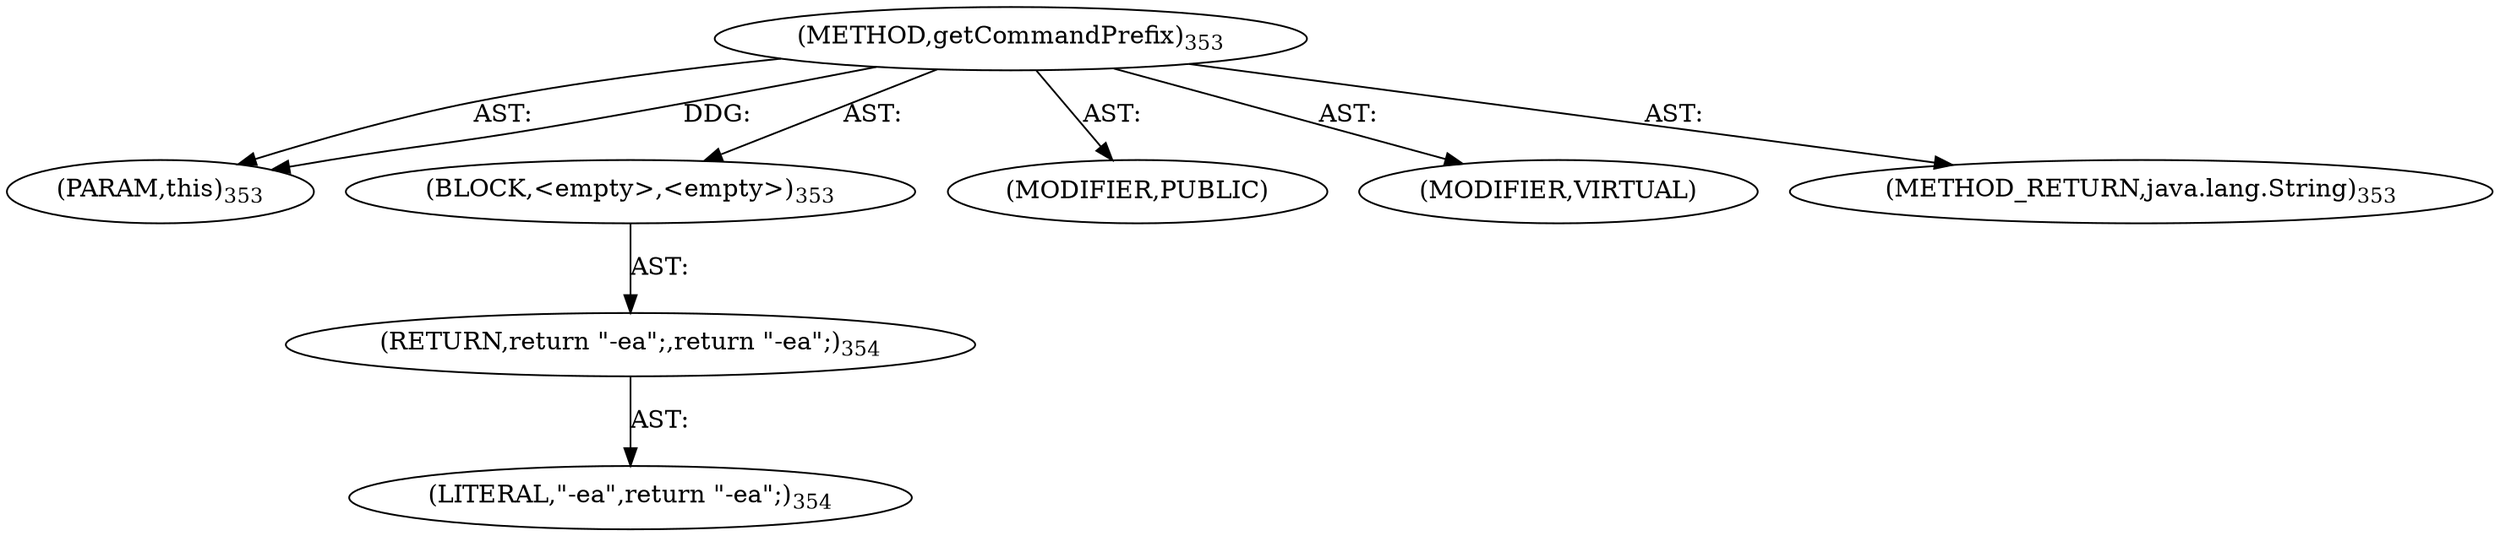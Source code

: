 digraph "getCommandPrefix" {  
"111669149714" [label = <(METHOD,getCommandPrefix)<SUB>353</SUB>> ]
"115964117019" [label = <(PARAM,this)<SUB>353</SUB>> ]
"25769803813" [label = <(BLOCK,&lt;empty&gt;,&lt;empty&gt;)<SUB>353</SUB>> ]
"146028888072" [label = <(RETURN,return &quot;-ea&quot;;,return &quot;-ea&quot;;)<SUB>354</SUB>> ]
"90194313240" [label = <(LITERAL,&quot;-ea&quot;,return &quot;-ea&quot;;)<SUB>354</SUB>> ]
"133143986219" [label = <(MODIFIER,PUBLIC)> ]
"133143986220" [label = <(MODIFIER,VIRTUAL)> ]
"128849018898" [label = <(METHOD_RETURN,java.lang.String)<SUB>353</SUB>> ]
  "111669149714" -> "115964117019"  [ label = "AST: "] 
  "111669149714" -> "25769803813"  [ label = "AST: "] 
  "111669149714" -> "133143986219"  [ label = "AST: "] 
  "111669149714" -> "133143986220"  [ label = "AST: "] 
  "111669149714" -> "128849018898"  [ label = "AST: "] 
  "25769803813" -> "146028888072"  [ label = "AST: "] 
  "146028888072" -> "90194313240"  [ label = "AST: "] 
  "111669149714" -> "115964117019"  [ label = "DDG: "] 
}
